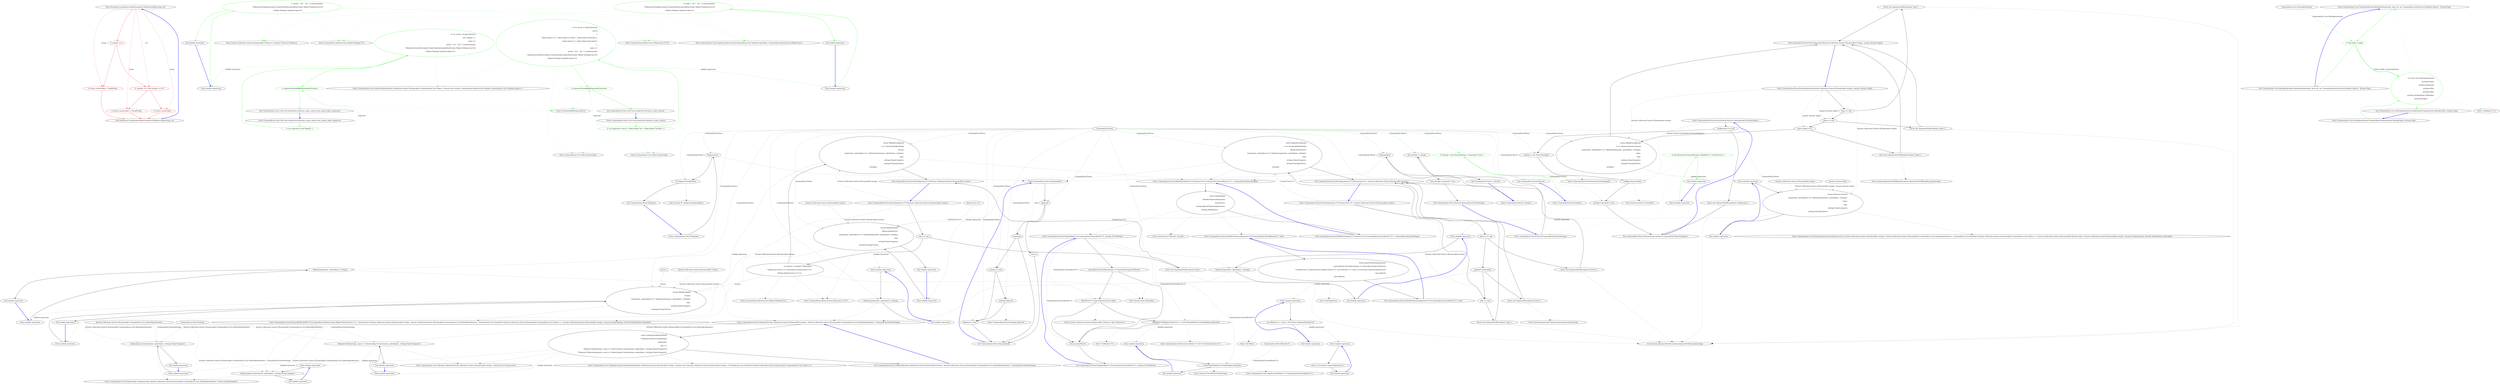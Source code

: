 digraph  {
n0 [cluster="Humanizer.Localisation.ArabicFormatter.GetResourceKey(string, int)", label="Entry Humanizer.Localisation.ArabicFormatter.GetResourceKey(string, int)", span="7-7"];
n1 [cluster="Humanizer.Localisation.ArabicFormatter.GetResourceKey(string, int)", color=red, community=0, label="0: number == 2", span="10-10"];
n2 [cluster="Humanizer.Localisation.ArabicFormatter.GetResourceKey(string, int)", color=red, community=0, label="0: return resourceKey + DualPostfix;", span="11-11"];
n3 [cluster="Humanizer.Localisation.ArabicFormatter.GetResourceKey(string, int)", color=red, community=0, label="0: number >= 3 && number <= 10", span="14-14"];
n4 [cluster="Humanizer.Localisation.ArabicFormatter.GetResourceKey(string, int)", color=red, community=0, label="0: return resourceKey + PluralPostfix;", span="15-15"];
n5 [cluster="Humanizer.Localisation.ArabicFormatter.GetResourceKey(string, int)", color=red, community=0, label="0: return resourceKey;", span="17-17"];
n6 [cluster="Humanizer.Localisation.ArabicFormatter.GetResourceKey(string, int)", label="Exit Humanizer.Localisation.ArabicFormatter.GetResourceKey(string, int)", span="7-7"];
m0_11 [cluster="CommandLine.Infrastructure.Maybe.Nothing<T>()", file="ScalarTests.cs", label="Entry CommandLine.Infrastructure.Maybe.Nothing<T>()", span="66-66"];
m0_10 [cluster="System.Collections.Generic.IEnumerable<TSource>.Contains<TSource>(TSource)", file="ScalarTests.cs", label="Entry System.Collections.Generic.IEnumerable<TSource>.Contains<TSource>(TSource)", span="0-0"];
m0_5 [cluster="CommandLine.Core.Scalar.Partition(System.Collections.Generic.IEnumerable<CommandLine.Core.Token>, System.Func<string, CommandLine.Infrastructure.Maybe<CommandLine.Core.TypeDescriptor>>)", file="ScalarTests.cs", label="Entry CommandLine.Core.Scalar.Partition(System.Collections.Generic.IEnumerable<CommandLine.Core.Token>, System.Func<string, CommandLine.Infrastructure.Maybe<CommandLine.Core.TypeDescriptor>>)", span="11-11"];
m0_13 [cluster="CommandLine.Infrastructure.Maybe.Just<T>(T)", file="ScalarTests.cs", label="Entry CommandLine.Infrastructure.Maybe.Just<T>(T)", span="71-71"];
m0_14 [cluster="CommandLine.Tests.Unit.Core.ScalarTests.Partition_scalar_values()", file="ScalarTests.cs", label="Entry CommandLine.Tests.Unit.Core.ScalarTests.Partition_scalar_values()", span="34-34"];
m0_15 [cluster="CommandLine.Tests.Unit.Core.ScalarTests.Partition_scalar_values()", color=green, community=0, file="ScalarTests.cs", label="0: var expected = new [] { Token.Name(''str''), Token.Value(''strvalue'') }", span="36-36"];
m0_16 [cluster="CommandLine.Tests.Unit.Core.ScalarTests.Partition_scalar_values()", color=green, community=0, file="ScalarTests.cs", label="0: var result = Scalar.Partition(\r\n                new []\r\n                    {\r\n                        Token.Name(''str''), Token.Value(''strvalue''), Token.Value(''freevalue''),\r\n                        Token.Name(''x''), Token.Value(''freevalue2'')\r\n                    },\r\n                name =>\r\n                    new[] { ''str'', ''int'' }.Contains(name)\r\n                        ? Maybe.Just(TypeDescriptor.Create(TypeDescriptorKind.Scalar, Maybe.Nothing<int>()))\r\n                        : Maybe.Nothing<TypeDescriptor>())", span="38-47"];
m0_17 [cluster="CommandLine.Tests.Unit.Core.ScalarTests.Partition_scalar_values()", color=green, community=0, file="ScalarTests.cs", label="0: expected.ShouldAllBeEquivalentTo(result)", span="49-49"];
m0_18 [cluster="CommandLine.Tests.Unit.Core.ScalarTests.Partition_scalar_values()", file="ScalarTests.cs", label="Exit CommandLine.Tests.Unit.Core.ScalarTests.Partition_scalar_values()", span="34-34"];
m0_0 [cluster="CommandLine.Tests.Unit.Core.ScalarTests.Partition_scalar_values_from_empty_token_sequence()", file="ScalarTests.cs", label="Entry CommandLine.Tests.Unit.Core.ScalarTests.Partition_scalar_values_from_empty_token_sequence()", span="19-19"];
m0_1 [cluster="CommandLine.Tests.Unit.Core.ScalarTests.Partition_scalar_values_from_empty_token_sequence()", color=green, community=0, file="ScalarTests.cs", label="0: var expected = new Token[] { }", span="21-21"];
m0_2 [cluster="CommandLine.Tests.Unit.Core.ScalarTests.Partition_scalar_values_from_empty_token_sequence()", color=green, community=0, file="ScalarTests.cs", label="0: var result = Scalar.Partition(\r\n                new Token[] { },\r\n                name =>\r\n                    new[] { ''str'', ''int'' }.Contains(name)\r\n                        ? Maybe.Just(TypeDescriptor.Create(TypeDescriptorKind.Scalar, Maybe.Nothing<int>()))\r\n                        : Maybe.Nothing<TypeDescriptor>())", span="23-28"];
m0_3 [cluster="CommandLine.Tests.Unit.Core.ScalarTests.Partition_scalar_values_from_empty_token_sequence()", color=green, community=0, file="ScalarTests.cs", label="0: expected.ShouldAllBeEquivalentTo(result)", span="30-30"];
m0_4 [cluster="CommandLine.Tests.Unit.Core.ScalarTests.Partition_scalar_values_from_empty_token_sequence()", file="ScalarTests.cs", label="Exit CommandLine.Tests.Unit.Core.ScalarTests.Partition_scalar_values_from_empty_token_sequence()", span="19-19"];
m0_6 [cluster="Unk.ShouldAllBeEquivalentTo", file="ScalarTests.cs", label="Entry Unk.ShouldAllBeEquivalentTo", span=""];
m0_21 [cluster="lambda expression", file="ScalarTests.cs", label="Entry lambda expression", span="44-47"];
m0_7 [cluster="lambda expression", file="ScalarTests.cs", label="Entry lambda expression", span="25-28"];
m0_8 [cluster="lambda expression", color=green, community=0, file="ScalarTests.cs", label="0: new[] { ''str'', ''int'' }.Contains(name)\r\n                        ? Maybe.Just(TypeDescriptor.Create(TypeDescriptorKind.Scalar, Maybe.Nothing<int>()))\r\n                        : Maybe.Nothing<TypeDescriptor>()", span="26-28"];
m0_9 [cluster="lambda expression", file="ScalarTests.cs", label="Exit lambda expression", span="25-28"];
m0_22 [cluster="lambda expression", color=green, community=0, file="ScalarTests.cs", label="0: new[] { ''str'', ''int'' }.Contains(name)\r\n                        ? Maybe.Just(TypeDescriptor.Create(TypeDescriptorKind.Scalar, Maybe.Nothing<int>()))\r\n                        : Maybe.Nothing<TypeDescriptor>()", span="45-47"];
m0_23 [cluster="lambda expression", file="ScalarTests.cs", label="Exit lambda expression", span="44-47"];
m0_12 [cluster="CommandLine.Core.TypeDescriptor.Create(CommandLine.Core.TypeDescriptorKind, CommandLine.Infrastructure.Maybe<int>)", file="ScalarTests.cs", label="Entry CommandLine.Core.TypeDescriptor.Create(CommandLine.Core.TypeDescriptorKind, CommandLine.Infrastructure.Maybe<int>)", span="36-36"];
m0_19 [cluster="CommandLine.Core.Token.Name(string)", file="ScalarTests.cs", label="Entry CommandLine.Core.Token.Name(string)", span="19-19"];
m0_20 [cluster="CommandLine.Core.Token.Value(string)", file="ScalarTests.cs", label="Entry CommandLine.Core.Token.Value(string)", span="26-26"];
m1_8 [cluster="CommandLine.Parser.Parser(System.Action<CommandLine.ParserSettings>)", file="Sequence.cs", label="Entry CommandLine.Parser.Parser(System.Action<CommandLine.ParserSettings>)", span="36-36"];
m1_11 [cluster="CommandLine.Parser.Parser(System.Action<CommandLine.ParserSettings>)", file="Sequence.cs", label="settings = new ParserSettings()", span="40-40"];
m1_12 [cluster="CommandLine.Parser.Parser(System.Action<CommandLine.ParserSettings>)", file="Sequence.cs", label="configuration(settings)", span="41-41"];
m1_13 [cluster="CommandLine.Parser.Parser(System.Action<CommandLine.ParserSettings>)", file="Sequence.cs", label="settings.Consumed = true", span="42-42"];
m1_9 [cluster="CommandLine.Parser.Parser(System.Action<CommandLine.ParserSettings>)", file="Sequence.cs", label="configuration == null", span="38-38"];
m1_10 [cluster="CommandLine.Parser.Parser(System.Action<CommandLine.ParserSettings>)", file="Sequence.cs", label="throw new ArgumentNullException(''configuration'');", span="38-38"];
m1_14 [cluster="CommandLine.Parser.Parser(System.Action<CommandLine.ParserSettings>)", file="Sequence.cs", label="Exit CommandLine.Parser.Parser(System.Action<CommandLine.ParserSettings>)", span="36-36"];
m1_20 [cluster="CommandLine.Parser.~Parser()", file="Sequence.cs", label="Entry CommandLine.Parser.~Parser()", span="54-54"];
m1_21 [cluster="CommandLine.Parser.~Parser()", file="Sequence.cs", label="Dispose(false)", span="56-56"];
m1_22 [cluster="CommandLine.Parser.~Parser()", file="Sequence.cs", label="Exit CommandLine.Parser.~Parser()", span="54-54"];
m1_58 [cluster="CommandLine.Parser.ParseArguments(System.Collections.Generic.IEnumerable<string>, params System.Type[])", file="Sequence.cs", label="Entry CommandLine.Parser.ParseArguments(System.Collections.Generic.IEnumerable<string>, params System.Type[])", span="141-141"];
m1_65 [cluster="CommandLine.Parser.ParseArguments(System.Collections.Generic.IEnumerable<string>, params System.Type[])", file="Sequence.cs", label="return MakeParserResult(\r\n                () => InstanceChooser.Choose(\r\n                    (arguments, optionSpecs) => Tokenize(arguments, optionSpecs, settings),\r\n                    types,\r\n                    args,\r\n                    settings.NameComparer,\r\n                    settings.ParsingCulture),\r\n                settings);", span="147-154"];
m1_63 [cluster="CommandLine.Parser.ParseArguments(System.Collections.Generic.IEnumerable<string>, params System.Type[])", file="Sequence.cs", label="types.Length == 0", span="145-145"];
m1_59 [cluster="CommandLine.Parser.ParseArguments(System.Collections.Generic.IEnumerable<string>, params System.Type[])", file="Sequence.cs", label="args == null", span="143-143"];
m1_61 [cluster="CommandLine.Parser.ParseArguments(System.Collections.Generic.IEnumerable<string>, params System.Type[])", file="Sequence.cs", label="types == null", span="144-144"];
m1_64 [cluster="CommandLine.Parser.ParseArguments(System.Collections.Generic.IEnumerable<string>, params System.Type[])", file="Sequence.cs", label="throw new ArgumentOutOfRangeException(''types'');", span="145-145"];
m1_60 [cluster="CommandLine.Parser.ParseArguments(System.Collections.Generic.IEnumerable<string>, params System.Type[])", file="Sequence.cs", label="throw new ArgumentNullException(''args'');", span="143-143"];
m1_62 [cluster="CommandLine.Parser.ParseArguments(System.Collections.Generic.IEnumerable<string>, params System.Type[])", file="Sequence.cs", label="throw new ArgumentNullException(''types'');", span="144-144"];
m1_66 [cluster="CommandLine.Parser.ParseArguments(System.Collections.Generic.IEnumerable<string>, params System.Type[])", file="Sequence.cs", label="Exit CommandLine.Parser.ParseArguments(System.Collections.Generic.IEnumerable<string>, params System.Type[])", span="141-141"];
m1_16 [cluster="System.Action<T>.Invoke(T)", file="Sequence.cs", label="Entry System.Action<T>.Invoke(T)", span="0-0"];
m1_3 [cluster="CommandLine.Parser.Parser(CommandLine.ParserSettings)", file="Sequence.cs", label="Entry CommandLine.Parser.Parser(CommandLine.ParserSettings)", span="45-45"];
m1_17 [cluster="CommandLine.Parser.Parser(CommandLine.ParserSettings)", file="Sequence.cs", label="this.settings = settings", span="47-47"];
m1_18 [cluster="CommandLine.Parser.Parser(CommandLine.ParserSettings)", file="Sequence.cs", label="this.settings.Consumed = true", span="48-48"];
m1_19 [cluster="CommandLine.Parser.Parser(CommandLine.ParserSettings)", file="Sequence.cs", label="Exit CommandLine.Parser.Parser(CommandLine.ParserSettings)", span="45-45"];
m1_67 [cluster="System.ArgumentOutOfRangeException.ArgumentOutOfRangeException(string)", file="Sequence.cs", label="Entry System.ArgumentOutOfRangeException.ArgumentOutOfRangeException(string)", span="0-0"];
m1_42 [cluster="CommandLine.Parser.ParseArguments<T>(System.Func<T>, System.Collections.Generic.IEnumerable<string>)", file="Sequence.cs", label="Entry CommandLine.Parser.ParseArguments<T>(System.Func<T>, System.Collections.Generic.IEnumerable<string>)", span="112-112"];
m1_49 [cluster="CommandLine.Parser.ParseArguments<T>(System.Func<T>, System.Collections.Generic.IEnumerable<string>)", file="Sequence.cs", label="return MakeParserResult(\r\n                () => InstanceBuilder.Build(\r\n                    Maybe.Just(factory),\r\n                    (arguments, optionSpecs) => Tokenize(arguments, optionSpecs, settings),\r\n                    args,\r\n                    settings.NameComparer,\r\n                    settings.ParsingCulture),\r\n                settings);", span="119-126"];
m1_47 [cluster="CommandLine.Parser.ParseArguments<T>(System.Func<T>, System.Collections.Generic.IEnumerable<string>)", file="Sequence.cs", label="args == null", span="117-117"];
m1_43 [cluster="CommandLine.Parser.ParseArguments<T>(System.Func<T>, System.Collections.Generic.IEnumerable<string>)", file="Sequence.cs", label="factory == null", span="115-115"];
m1_45 [cluster="CommandLine.Parser.ParseArguments<T>(System.Func<T>, System.Collections.Generic.IEnumerable<string>)", file="Sequence.cs", label="!typeof(T).IsMutable()", span="116-116"];
m1_48 [cluster="CommandLine.Parser.ParseArguments<T>(System.Func<T>, System.Collections.Generic.IEnumerable<string>)", file="Sequence.cs", label="throw new ArgumentNullException(''args'');", span="117-117"];
m1_44 [cluster="CommandLine.Parser.ParseArguments<T>(System.Func<T>, System.Collections.Generic.IEnumerable<string>)", file="Sequence.cs", label="throw new ArgumentNullException(''factory'');", span="115-115"];
m1_46 [cluster="CommandLine.Parser.ParseArguments<T>(System.Func<T>, System.Collections.Generic.IEnumerable<string>)", file="Sequence.cs", label="throw new ArgumentException(''factory'');", span="116-116"];
m1_50 [cluster="CommandLine.Parser.ParseArguments<T>(System.Func<T>, System.Collections.Generic.IEnumerable<string>)", file="Sequence.cs", label="Exit CommandLine.Parser.ParseArguments<T>(System.Func<T>, System.Collections.Generic.IEnumerable<string>)", span="112-112"];
m1_51 [cluster="System.ArgumentException.ArgumentException(string)", file="Sequence.cs", label="Entry System.ArgumentException.ArgumentException(string)", span="0-0"];
m1_105 [cluster="Unk.Where", file="Sequence.cs", label="Entry Unk.Where", span=""];
m1_4 [cluster="CommandLine.ParserSettings.ParserSettings()", file="Sequence.cs", label="Entry CommandLine.ParserSettings.ParserSettings()", span="25-25"];
m1_71 [cluster="CommandLine.Core.InstanceChooser.Choose(System.Func<System.Collections.Generic.IEnumerable<string>, System.Collections.Generic.IEnumerable<CommandLine.Core.OptionSpecification>, CommandLine.Core.StatePair<System.Collections.Generic.IEnumerable<CommandLine.Core.Token>>>, System.Collections.Generic.IEnumerable<System.Type>, System.Collections.Generic.IEnumerable<string>, System.StringComparer, System.Globalization.CultureInfo)", file="Sequence.cs", label="Entry CommandLine.Core.InstanceChooser.Choose(System.Func<System.Collections.Generic.IEnumerable<string>, System.Collections.Generic.IEnumerable<CommandLine.Core.OptionSpecification>, CommandLine.Core.StatePair<System.Collections.Generic.IEnumerable<CommandLine.Core.Token>>>, System.Collections.Generic.IEnumerable<System.Type>, System.Collections.Generic.IEnumerable<string>, System.StringComparer, System.Globalization.CultureInfo)", span="26-26"];
m1_90 [cluster="CommandLine.Core.NameLookup.Contains(string, System.Collections.Generic.IEnumerable<CommandLine.Core.OptionSpecification>, System.StringComparer)", file="Sequence.cs", label="Entry CommandLine.Core.NameLookup.Contains(string, System.Collections.Generic.IEnumerable<CommandLine.Core.OptionSpecification>, System.StringComparer)", span="11-11"];
m1_5 [cluster="CommandLine.Parser.Parser()", file="Sequence.cs", label="Entry CommandLine.Parser.Parser()", span="25-25"];
m1_6 [cluster="CommandLine.Parser.Parser()", color=green, community=0, file="Sequence.cs", label="0: settings = new ParserSettings { Consumed = true }", span="27-27"];
m1_7 [cluster="CommandLine.Parser.Parser()", file="Sequence.cs", label="Exit CommandLine.Parser.Parser()", span="25-25"];
m1_96 [cluster="System.Func<TResult>.Invoke()", file="Sequence.cs", label="Entry System.Func<TResult>.Invoke()", span="0-0"];
m1_98 [cluster="CommandLine.Parser.DisplayHelp<T>(CommandLine.ParserResult<T>, System.IO.TextWriter)", file="Sequence.cs", label="Entry CommandLine.Parser.DisplayHelp<T>(CommandLine.ParserResult<T>, System.IO.TextWriter)", span="198-198"];
m1_109 [cluster="CommandLine.Parser.DisplayHelp<T>(CommandLine.ParserResult<T>, System.IO.TextWriter)", file="Sequence.cs", label="parserResult.ParserResultType == ParserResultType.NotParsed", span="200-200"];
m1_110 [cluster="CommandLine.Parser.DisplayHelp<T>(CommandLine.ParserResult<T>, System.IO.TextWriter)", file="Sequence.cs", label="((NotParsed<T>)parserResult).Errors.Any()", span="202-202"];
m1_111 [cluster="CommandLine.Parser.DisplayHelp<T>(CommandLine.ParserResult<T>, System.IO.TextWriter)", file="Sequence.cs", label="helpWriter.ToMaybe().Do(writer => writer.Write(HelpText.AutoBuild(parserResult)))", span="204-204"];
m1_112 [cluster="CommandLine.Parser.DisplayHelp<T>(CommandLine.ParserResult<T>, System.IO.TextWriter)", file="Sequence.cs", label="return parserResult;", span="208-208"];
m1_113 [cluster="CommandLine.Parser.DisplayHelp<T>(CommandLine.ParserResult<T>, System.IO.TextWriter)", file="Sequence.cs", label="Exit CommandLine.Parser.DisplayHelp<T>(CommandLine.ParserResult<T>, System.IO.TextWriter)", span="198-198"];
m1_114 [cluster="System.Collections.Generic.IEnumerable<TSource>.Any<TSource>()", file="Sequence.cs", label="Entry System.Collections.Generic.IEnumerable<TSource>.Any<TSource>()", span="0-0"];
m1_106 [cluster="lambda expression", file="Sequence.cs", label="Entry lambda expression", span="193-193"];
m1_1 [cluster="lambda expression", color=green, community=0, file="Sequence.cs", label="0: new Parser(new ParserSettings{ HelpWriter = Console.Error })", span="20-20"];
m1_0 [cluster="lambda expression", file="Sequence.cs", label="Entry lambda expression", span="20-20"];
m1_2 [cluster="lambda expression", file="Sequence.cs", label="Exit lambda expression", span="20-20"];
m1_35 [cluster="lambda expression", file="Sequence.cs", label="InstanceBuilder.Build(\r\n                    factory,\r\n                    (arguments, optionSpecs) => Tokenize(arguments, optionSpecs, settings),\r\n                    args,\r\n                    settings.NameComparer,\r\n                    settings.ParsingCulture)", span="93-98"];
m1_39 [cluster="lambda expression", file="Sequence.cs", label="Tokenize(arguments, optionSpecs, settings)", span="95-95"];
m1_53 [cluster="lambda expression", file="Sequence.cs", label="InstanceBuilder.Build(\r\n                    Maybe.Just(factory),\r\n                    (arguments, optionSpecs) => Tokenize(arguments, optionSpecs, settings),\r\n                    args,\r\n                    settings.NameComparer,\r\n                    settings.ParsingCulture)", span="120-125"];
m1_56 [cluster="lambda expression", file="Sequence.cs", label="Tokenize(arguments, optionSpecs, settings)", span="122-122"];
m1_69 [cluster="lambda expression", file="Sequence.cs", label="InstanceChooser.Choose(\r\n                    (arguments, optionSpecs) => Tokenize(arguments, optionSpecs, settings),\r\n                    types,\r\n                    args,\r\n                    settings.NameComparer,\r\n                    settings.ParsingCulture)", span="148-153"];
m1_73 [cluster="lambda expression", file="Sequence.cs", label="Tokenize(arguments, optionSpecs, settings)", span="149-149"];
m1_34 [cluster="lambda expression", file="Sequence.cs", label="Entry lambda expression", span="93-98"];
m1_36 [cluster="lambda expression", file="Sequence.cs", label="Exit lambda expression", span="93-98"];
m1_38 [cluster="lambda expression", file="Sequence.cs", label="Entry lambda expression", span="95-95"];
m1_40 [cluster="lambda expression", file="Sequence.cs", label="Exit lambda expression", span="95-95"];
m1_52 [cluster="lambda expression", file="Sequence.cs", label="Entry lambda expression", span="120-125"];
m1_54 [cluster="lambda expression", file="Sequence.cs", label="Exit lambda expression", span="120-125"];
m1_55 [cluster="lambda expression", file="Sequence.cs", label="Entry lambda expression", span="122-122"];
m1_57 [cluster="lambda expression", file="Sequence.cs", label="Exit lambda expression", span="122-122"];
m1_68 [cluster="lambda expression", file="Sequence.cs", label="Entry lambda expression", span="148-153"];
m1_70 [cluster="lambda expression", file="Sequence.cs", label="Exit lambda expression", span="148-153"];
m1_72 [cluster="lambda expression", file="Sequence.cs", label="Entry lambda expression", span="149-149"];
m1_74 [cluster="lambda expression", file="Sequence.cs", label="Exit lambda expression", span="149-149"];
m1_85 [cluster="lambda expression", file="Sequence.cs", label="Tokenizer.Tokenize(args, name => NameLookup.Contains(name, optionSpecs, settings.NameComparer))", span="176-176"];
m1_88 [cluster="lambda expression", file="Sequence.cs", label="NameLookup.Contains(name, optionSpecs, settings.NameComparer)", span="176-176"];
m1_92 [cluster="lambda expression", file="Sequence.cs", label="NameLookup.Contains(name, optionSpecs, settings.NameComparer)", span="177-177"];
m1_84 [cluster="lambda expression", file="Sequence.cs", label="Entry lambda expression", span="175-176"];
m1_91 [cluster="lambda expression", file="Sequence.cs", label="Entry lambda expression", span="177-177"];
m1_86 [cluster="lambda expression", file="Sequence.cs", label="Exit lambda expression", span="175-176"];
m1_87 [cluster="lambda expression", file="Sequence.cs", label="Entry lambda expression", span="176-176"];
m1_89 [cluster="lambda expression", file="Sequence.cs", label="Exit lambda expression", span="176-176"];
m1_93 [cluster="lambda expression", file="Sequence.cs", label="Exit lambda expression", span="177-177"];
m1_118 [cluster="lambda expression", file="Sequence.cs", label="writer.Write(HelpText.AutoBuild(parserResult))", span="204-204"];
m1_102 [cluster="lambda expression", file="Sequence.cs", label="Entry lambda expression", span="193-193"];
m1_117 [cluster="lambda expression", file="Sequence.cs", label="Entry lambda expression", span="204-204"];
m1_119 [cluster="lambda expression", file="Sequence.cs", label="Exit lambda expression", span="204-204"];
m1_104 [cluster="lambda expression", file="Sequence.cs", label="Exit lambda expression", span="193-193"];
m1_103 [cluster="lambda expression", file="Sequence.cs", label="errs.Where(e => e.Tag != ErrorType.UnknownOptionError)", span="193-193"];
m1_107 [cluster="lambda expression", file="Sequence.cs", label="e.Tag != ErrorType.UnknownOptionError", span="193-193"];
m1_108 [cluster="lambda expression", file="Sequence.cs", label="Exit lambda expression", span="193-193"];
m1_115 [cluster="T.ToMaybe<T>()", file="Sequence.cs", label="Entry T.ToMaybe<T>()", span="79-79"];
m1_97 [cluster="CommandLine.Parser.HandleUnknownArguments<T>(CommandLine.ParserResult<T>, bool)", file="Sequence.cs", label="Entry CommandLine.Parser.HandleUnknownArguments<T>(CommandLine.ParserResult<T>, bool)", span="189-189"];
m1_99 [cluster="CommandLine.Parser.HandleUnknownArguments<T>(CommandLine.ParserResult<T>, bool)", file="Sequence.cs", label="return ignoreUnknownArguments\r\n                       ? parserResult.ParserResultType == ParserResultType.NotParsed\r\n                            ? ((NotParsed<T>)parserResult).MapErrors(errs => errs.Where(e => e.Tag != ErrorType.UnknownOptionError))\r\n                            : parserResult\r\n                       : parserResult;", span="191-195"];
m1_100 [cluster="CommandLine.Parser.HandleUnknownArguments<T>(CommandLine.ParserResult<T>, bool)", file="Sequence.cs", label="Exit CommandLine.Parser.HandleUnknownArguments<T>(CommandLine.ParserResult<T>, bool)", span="189-189"];
m1_101 [cluster="Unk.MapErrors", file="Sequence.cs", label="Entry Unk.MapErrors", span=""];
m1_31 [cluster="CommandLine.Infrastructure.Maybe.Just<T>(T)", file="Sequence.cs", label="Entry CommandLine.Infrastructure.Maybe.Just<T>(T)", span="68-68"];
m1_120 [cluster="CommandLine.Text.HelpText.AutoBuild<T>(CommandLine.ParserResult<T>)", file="Sequence.cs", label="Entry CommandLine.Text.HelpText.AutoBuild<T>(CommandLine.ParserResult<T>)", span="276-276"];
m1_116 [cluster="CommandLine.Infrastructure.Maybe<T>.Do<T>(System.Action<T>)", file="Sequence.cs", label="Entry CommandLine.Infrastructure.Maybe<T>.Do<T>(System.Action<T>)", span="108-108"];
m1_83 [cluster="CommandLine.Core.Tokenizer.Tokenize(System.Collections.Generic.IEnumerable<string>, System.Func<string, bool>)", file="Sequence.cs", label="Entry CommandLine.Core.Tokenizer.Tokenize(System.Collections.Generic.IEnumerable<string>, System.Func<string, bool>)", span="11-11"];
m1_82 [cluster="CommandLine.Core.Tokenizer.PreprocessDashDash(System.Collections.Generic.IEnumerable<string>, System.Func<System.Collections.Generic.IEnumerable<string>, CommandLine.Core.StatePair<System.Collections.Generic.IEnumerable<CommandLine.Core.Token>>>)", file="Sequence.cs", label="Entry CommandLine.Core.Tokenizer.PreprocessDashDash(System.Collections.Generic.IEnumerable<string>, System.Func<System.Collections.Generic.IEnumerable<string>, CommandLine.Core.StatePair<System.Collections.Generic.IEnumerable<CommandLine.Core.Token>>>)", span="31-31"];
m1_79 [cluster="System.GC.SuppressFinalize(object)", file="Sequence.cs", label="Entry System.GC.SuppressFinalize(object)", span="0-0"];
m1_129 [cluster="CommandLine.ParserSettings.Dispose()", file="Sequence.cs", label="Entry CommandLine.ParserSettings.Dispose()", span="119-119"];
m1_30 [cluster="System.Type.IsMutable()", file="Sequence.cs", label="Entry System.Type.IsMutable()", span="115-115"];
m1_33 [cluster="CommandLine.Parser.MakeParserResult<T>(System.Func<CommandLine.ParserResult<T>>, CommandLine.ParserSettings)", file="Sequence.cs", label="Entry CommandLine.Parser.MakeParserResult<T>(System.Func<CommandLine.ParserResult<T>>, CommandLine.ParserSettings)", span="180-180"];
m1_94 [cluster="CommandLine.Parser.MakeParserResult<T>(System.Func<CommandLine.ParserResult<T>>, CommandLine.ParserSettings)", file="Sequence.cs", label="return DisplayHelp(\r\n                HandleUnknownArguments(\r\n                    parseFunc(),\r\n                    settings.IgnoreUnknownArguments),\r\n                settings.HelpWriter);", span="182-186"];
m1_95 [cluster="CommandLine.Parser.MakeParserResult<T>(System.Func<CommandLine.ParserResult<T>>, CommandLine.ParserSettings)", file="Sequence.cs", label="Exit CommandLine.Parser.MakeParserResult<T>(System.Func<CommandLine.ParserResult<T>>, CommandLine.ParserSettings)", span="180-180"];
m1_75 [cluster="CommandLine.Parser.Dispose()", file="Sequence.cs", label="Entry CommandLine.Parser.Dispose()", span="160-160"];
m1_76 [cluster="CommandLine.Parser.Dispose()", file="Sequence.cs", label="Dispose(true)", span="162-162"];
m1_77 [cluster="CommandLine.Parser.Dispose()", file="Sequence.cs", label="GC.SuppressFinalize(this)", span="164-164"];
m1_78 [cluster="CommandLine.Parser.Dispose()", file="Sequence.cs", label="Exit CommandLine.Parser.Dispose()", span="160-160"];
m1_32 [cluster="CommandLine.Infrastructure.Maybe.Nothing<T>()", file="Sequence.cs", label="Entry CommandLine.Infrastructure.Maybe.Nothing<T>()", span="63-63"];
m1_24 [cluster="CommandLine.Parser.ParseArguments<T>(System.Collections.Generic.IEnumerable<string>)", file="Sequence.cs", label="Entry CommandLine.Parser.ParseArguments<T>(System.Collections.Generic.IEnumerable<string>)", span="84-84"];
m1_28 [cluster="CommandLine.Parser.ParseArguments<T>(System.Collections.Generic.IEnumerable<string>)", file="Sequence.cs", label="return MakeParserResult(\r\n                () => InstanceBuilder.Build(\r\n                    factory,\r\n                    (arguments, optionSpecs) => Tokenize(arguments, optionSpecs, settings),\r\n                    args,\r\n                    settings.NameComparer,\r\n                    settings.ParsingCulture),\r\n                settings);", span="92-99"];
m1_27 [cluster="CommandLine.Parser.ParseArguments<T>(System.Collections.Generic.IEnumerable<string>)", file="Sequence.cs", label="var factory = typeof(T).IsMutable()\r\n                ? Maybe.Just<Func<T>>(Activator.CreateInstance<T>)\r\n                : Maybe.Nothing<Func<T>>()", span="88-90"];
m1_25 [cluster="CommandLine.Parser.ParseArguments<T>(System.Collections.Generic.IEnumerable<string>)", file="Sequence.cs", label="args == null", span="86-86"];
m1_26 [cluster="CommandLine.Parser.ParseArguments<T>(System.Collections.Generic.IEnumerable<string>)", file="Sequence.cs", label="throw new ArgumentNullException(''args'');", span="86-86"];
m1_29 [cluster="CommandLine.Parser.ParseArguments<T>(System.Collections.Generic.IEnumerable<string>)", file="Sequence.cs", label="Exit CommandLine.Parser.ParseArguments<T>(System.Collections.Generic.IEnumerable<string>)", span="84-84"];
m1_41 [cluster="CommandLine.Parser.Tokenize(System.Collections.Generic.IEnumerable<string>, System.Collections.Generic.IEnumerable<CommandLine.Core.OptionSpecification>, CommandLine.ParserSettings)", file="Sequence.cs", label="Entry CommandLine.Parser.Tokenize(System.Collections.Generic.IEnumerable<string>, System.Collections.Generic.IEnumerable<CommandLine.Core.OptionSpecification>, CommandLine.ParserSettings)", span="167-167"];
m1_80 [cluster="CommandLine.Parser.Tokenize(System.Collections.Generic.IEnumerable<string>, System.Collections.Generic.IEnumerable<CommandLine.Core.OptionSpecification>, CommandLine.ParserSettings)", file="Sequence.cs", label="return settings.EnableDashDash\r\n                ? Tokenizer.PreprocessDashDash(\r\n                        arguments,\r\n                        args =>\r\n                            Tokenizer.Tokenize(args, name => NameLookup.Contains(name, optionSpecs, settings.NameComparer)))\r\n                : Tokenizer.Tokenize(arguments, name => NameLookup.Contains(name, optionSpecs, settings.NameComparer));", span="172-177"];
m1_81 [cluster="CommandLine.Parser.Tokenize(System.Collections.Generic.IEnumerable<string>, System.Collections.Generic.IEnumerable<CommandLine.Core.OptionSpecification>, CommandLine.ParserSettings)", file="Sequence.cs", label="Exit CommandLine.Parser.Tokenize(System.Collections.Generic.IEnumerable<string>, System.Collections.Generic.IEnumerable<CommandLine.Core.OptionSpecification>, CommandLine.ParserSettings)", span="167-167"];
m1_37 [cluster="CommandLine.Core.InstanceBuilder.Build<T>(CommandLine.Infrastructure.Maybe<System.Func<T>>, System.Func<System.Collections.Generic.IEnumerable<string>, System.Collections.Generic.IEnumerable<CommandLine.Core.OptionSpecification>, CommandLine.Core.StatePair<System.Collections.Generic.IEnumerable<CommandLine.Core.Token>>>, System.Collections.Generic.IEnumerable<string>, System.StringComparer, System.Globalization.CultureInfo)", file="Sequence.cs", label="Entry CommandLine.Core.InstanceBuilder.Build<T>(CommandLine.Infrastructure.Maybe<System.Func<T>>, System.Func<System.Collections.Generic.IEnumerable<string>, System.Collections.Generic.IEnumerable<CommandLine.Core.OptionSpecification>, CommandLine.Core.StatePair<System.Collections.Generic.IEnumerable<CommandLine.Core.Token>>>, System.Collections.Generic.IEnumerable<string>, System.StringComparer, System.Globalization.CultureInfo)", span="34-34"];
m1_23 [cluster="CommandLine.Parser.Dispose(bool)", file="Sequence.cs", label="Entry CommandLine.Parser.Dispose(bool)", span="211-211"];
m1_122 [cluster="CommandLine.Parser.Dispose(bool)", file="Sequence.cs", label=disposed, span="213-213"];
m1_125 [cluster="CommandLine.Parser.Dispose(bool)", file="Sequence.cs", label="settings != null", span="220-220"];
m1_126 [cluster="CommandLine.Parser.Dispose(bool)", file="Sequence.cs", label="settings.Dispose()", span="222-222"];
m1_127 [cluster="CommandLine.Parser.Dispose(bool)", file="Sequence.cs", label="disposed = true", span="225-225"];
m1_123 [cluster="CommandLine.Parser.Dispose(bool)", file="Sequence.cs", label="return;", span="215-215"];
m1_124 [cluster="CommandLine.Parser.Dispose(bool)", file="Sequence.cs", label=disposing, span="218-218"];
m1_128 [cluster="CommandLine.Parser.Dispose(bool)", file="Sequence.cs", label="Exit CommandLine.Parser.Dispose(bool)", span="211-211"];
m1_15 [cluster="System.ArgumentNullException.ArgumentNullException(string)", file="Sequence.cs", label="Entry System.ArgumentNullException.ArgumentNullException(string)", span="0-0"];
m1_121 [cluster="System.IO.TextWriter.Write(string)", file="Sequence.cs", label="Entry System.IO.TextWriter.Write(string)", span="0-0"];
m1_130 [file="Sequence.cs", label="CommandLine.Parser", span=""];
m1_131 [file="Sequence.cs", label="System.Collections.Generic.IEnumerable<string>", span=""];
m1_132 [file="Sequence.cs", label=factory, span=""];
m1_133 [file="Sequence.cs", label="System.Func<T>", span=""];
m1_134 [file="Sequence.cs", label="System.Collections.Generic.IEnumerable<string>", span=""];
m1_135 [file="Sequence.cs", label="System.Collections.Generic.IEnumerable<string>", span=""];
m1_136 [file="Sequence.cs", label="params System.Type[]", span=""];
m1_137 [file="Sequence.cs", label="System.Collections.Generic.IEnumerable<CommandLine.Core.OptionSpecification>", span=""];
m1_138 [file="Sequence.cs", label="CommandLine.ParserSettings", span=""];
m1_139 [file="Sequence.cs", label="CommandLine.ParserResult<T>", span=""];
m2_0 [cluster="CommandLine.Core.ValueSpecification.ValueSpecification(int, bool, int, int, CommandLine.Infrastructure.Maybe<object>, System.Type)", file="SequenceTests.cs", label="Entry CommandLine.Core.ValueSpecification.ValueSpecification(int, bool, int, int, CommandLine.Infrastructure.Maybe<object>, System.Type)", span="10-10"];
m2_1 [cluster="CommandLine.Core.ValueSpecification.ValueSpecification(int, bool, int, int, CommandLine.Infrastructure.Maybe<object>, System.Type)", color=green, community=0, file="SequenceTests.cs", label="0: this.index = index", span="13-13"];
m2_2 [cluster="CommandLine.Core.ValueSpecification.ValueSpecification(int, bool, int, int, CommandLine.Infrastructure.Maybe<object>, System.Type)", file="SequenceTests.cs", label="Exit CommandLine.Core.ValueSpecification.ValueSpecification(int, bool, int, int, CommandLine.Infrastructure.Maybe<object>, System.Type)", span="10-10"];
m2_3 [cluster="CommandLine.Core.ValueSpecification.FromAttribute(CommandLine.ValueAttribute, System.Type)", file="SequenceTests.cs", label="Entry CommandLine.Core.ValueSpecification.FromAttribute(CommandLine.ValueAttribute, System.Type)", span="16-16"];
m2_4 [cluster="CommandLine.Core.ValueSpecification.FromAttribute(CommandLine.ValueAttribute, System.Type)", color=green, community=0, file="SequenceTests.cs", label="0: return new ValueSpecification(\r\n                attribute.Index,\r\n                attribute.Required,\r\n                attribute.Min,\r\n                attribute.Max,\r\n                attribute.DefaultValue.ToMaybe(),\r\n                conversionType);", span="18-24"];
m2_5 [cluster="CommandLine.Core.ValueSpecification.FromAttribute(CommandLine.ValueAttribute, System.Type)", file="SequenceTests.cs", label="Exit CommandLine.Core.ValueSpecification.FromAttribute(CommandLine.ValueAttribute, System.Type)", span="16-16"];
m2_6 [cluster="T.ToMaybe<T>()", file="SequenceTests.cs", label="Entry T.ToMaybe<T>()", span="79-79"];
m2_7 [file="SequenceTests.cs", label="CommandLine.Core.ValueSpecification", span=""];
n0 -> n1  [color=red, key=0, style=solid];
n0 -> n2  [color=red, key=1, label=string, style=dashed];
n0 -> n3  [color=red, key=1, label=int, style=dashed];
n0 -> n4  [color=red, key=1, label=string, style=dashed];
n0 -> n5  [color=red, key=1, label=string, style=dashed];
n1 -> n2  [color=red, key=0, style=solid];
n1 -> n3  [color=red, key=0, style=solid];
n2 -> n6  [color=red, key=0, style=solid];
n3 -> n4  [color=red, key=0, style=solid];
n3 -> n5  [color=red, key=0, style=solid];
n4 -> n6  [color=red, key=0, style=solid];
n5 -> n6  [color=red, key=0, style=solid];
n6 -> n0  [color=blue, key=0, style=bold];
m0_14 -> m0_15  [color=green, key=0, style=solid];
m0_15 -> m0_16  [color=green, key=0, style=solid];
m0_15 -> m0_19  [color=green, key=2, style=dotted];
m0_15 -> m0_20  [color=green, key=2, style=dotted];
m0_15 -> m0_17  [color=green, key=1, label=expected, style=dashed];
m0_16 -> m0_17  [color=green, key=0, style=solid];
m0_16 -> m0_19  [color=green, key=2, style=dotted];
m0_16 -> m0_20  [color=green, key=2, style=dotted];
m0_16 -> m0_5  [color=green, key=2, style=dotted];
m0_16 -> m0_21  [color=green, key=1, label="lambda expression", style=dashed];
m0_17 -> m0_18  [color=green, key=0, style=solid];
m0_17 -> m0_6  [color=green, key=2, style=dotted];
m0_18 -> m0_14  [color=blue, key=0, style=bold];
m0_0 -> m0_1  [color=green, key=0, style=solid];
m0_1 -> m0_2  [color=green, key=0, style=solid];
m0_1 -> m0_3  [color=green, key=1, label=expected, style=dashed];
m0_2 -> m0_3  [color=green, key=0, style=solid];
m0_2 -> m0_5  [color=green, key=2, style=dotted];
m0_2 -> m0_7  [color=green, key=1, label="lambda expression", style=dashed];
m0_3 -> m0_4  [color=green, key=0, style=solid];
m0_3 -> m0_6  [color=green, key=2, style=dotted];
m0_4 -> m0_0  [color=blue, key=0, style=bold];
m0_21 -> m0_22  [color=green, key=0, style=solid];
m0_7 -> m0_8  [color=green, key=0, style=solid];
m0_8 -> m0_9  [color=green, key=0, style=solid];
m0_8 -> m0_10  [color=green, key=2, style=dotted];
m0_8 -> m0_11  [color=green, key=2, style=dotted];
m0_8 -> m0_12  [color=green, key=2, style=dotted];
m0_8 -> m0_13  [color=green, key=2, style=dotted];
m0_9 -> m0_7  [color=blue, key=0, style=bold];
m0_22 -> m0_23  [color=green, key=0, style=solid];
m0_22 -> m0_10  [color=green, key=2, style=dotted];
m0_22 -> m0_11  [color=green, key=2, style=dotted];
m0_22 -> m0_12  [color=green, key=2, style=dotted];
m0_22 -> m0_13  [color=green, key=2, style=dotted];
m0_23 -> m0_21  [color=blue, key=0, style=bold];
m1_8 -> m1_12  [color=darkseagreen4, key=1, label="System.Action<CommandLine.ParserSettings>", style=dashed];
m1_8 -> m1_9  [key=0, style=solid];
m1_11 -> m1_4  [key=2, style=dotted];
m1_11 -> m1_12  [key=0, style=solid];
m1_12 -> m1_13  [key=0, style=solid];
m1_12 -> m1_16  [key=2, style=dotted];
m1_13 -> m1_14  [key=0, style=solid];
m1_9 -> m1_11  [key=0, style=solid];
m1_9 -> m1_10  [key=0, style=solid];
m1_10 -> m1_14  [key=0, style=solid];
m1_10 -> m1_15  [key=2, style=dotted];
m1_14 -> m1_8  [color=blue, key=0, style=bold];
m1_20 -> m1_21  [key=0, style=solid];
m1_21 -> m1_22  [key=0, style=solid];
m1_21 -> m1_23  [key=2, style=dotted];
m1_22 -> m1_20  [color=blue, key=0, style=bold];
m1_58 -> m1_65  [color=darkseagreen4, key=1, label="System.Collections.Generic.IEnumerable<string>", style=dashed];
m1_58 -> m1_69  [color=darkseagreen4, key=1, label="System.Collections.Generic.IEnumerable<string>", style=dashed];
m1_58 -> m1_59  [key=0, style=solid];
m1_58 -> m1_61  [color=darkseagreen4, key=1, label="params System.Type[]", style=dashed];
m1_58 -> m1_63  [color=darkseagreen4, key=1, label="params System.Type[]", style=dashed];
m1_65 -> m1_66  [key=0, style=solid];
m1_65 -> m1_33  [key=2, style=dotted];
m1_65 -> m1_68  [color=darkseagreen4, key=1, label="lambda expression", style=dashed];
m1_63 -> m1_65  [key=0, style=solid];
m1_63 -> m1_64  [key=0, style=solid];
m1_59 -> m1_60  [key=0, style=solid];
m1_59 -> m1_61  [key=0, style=solid];
m1_61 -> m1_63  [key=0, style=solid];
m1_61 -> m1_62  [key=0, style=solid];
m1_64 -> m1_66  [key=0, style=solid];
m1_64 -> m1_67  [key=2, style=dotted];
m1_60 -> m1_66  [key=0, style=solid];
m1_60 -> m1_15  [key=2, style=dotted];
m1_62 -> m1_66  [key=0, style=solid];
m1_62 -> m1_15  [key=2, style=dotted];
m1_66 -> m1_58  [color=blue, key=0, style=bold];
m1_3 -> m1_17  [key=0, style=solid];
m1_17 -> m1_18  [key=0, style=solid];
m1_18 -> m1_19  [key=0, style=solid];
m1_19 -> m1_3  [color=blue, key=0, style=bold];
m1_42 -> m1_49  [color=darkseagreen4, key=1, label="System.Func<T>", style=dashed];
m1_42 -> m1_53  [color=darkseagreen4, key=1, label="System.Func<T>", style=dashed];
m1_42 -> m1_43  [key=0, style=solid];
m1_42 -> m1_47  [color=darkseagreen4, key=1, label="System.Collections.Generic.IEnumerable<string>", style=dashed];
m1_49 -> m1_50  [key=0, style=solid];
m1_49 -> m1_33  [key=2, style=dotted];
m1_49 -> m1_52  [color=darkseagreen4, key=1, label="lambda expression", style=dashed];
m1_47 -> m1_49  [key=0, style=solid];
m1_47 -> m1_48  [key=0, style=solid];
m1_43 -> m1_44  [key=0, style=solid];
m1_43 -> m1_45  [key=0, style=solid];
m1_45 -> m1_47  [key=0, style=solid];
m1_45 -> m1_30  [key=2, style=dotted];
m1_45 -> m1_46  [key=0, style=solid];
m1_48 -> m1_50  [key=0, style=solid];
m1_48 -> m1_15  [key=2, style=dotted];
m1_44 -> m1_50  [key=0, style=solid];
m1_44 -> m1_15  [key=2, style=dotted];
m1_46 -> m1_50  [key=0, style=solid];
m1_46 -> m1_51  [key=2, style=dotted];
m1_50 -> m1_42  [color=blue, key=0, style=bold];
m1_5 -> m1_6  [color=green, key=0, style=solid];
m1_6 -> m1_7  [color=green, key=0, style=solid];
m1_6 -> m1_4  [color=green, key=2, style=dotted];
m1_7 -> m1_5  [color=blue, key=0, style=bold];
m1_98 -> m1_109  [key=0, style=solid];
m1_98 -> m1_110  [color=darkseagreen4, key=1, label="CommandLine.ParserResult<T>", style=dashed];
m1_98 -> m1_111  [color=darkseagreen4, key=1, label="CommandLine.ParserResult<T>", style=dashed];
m1_98 -> m1_118  [color=darkseagreen4, key=1, label="CommandLine.ParserResult<T>", style=dashed];
m1_98 -> m1_112  [color=darkseagreen4, key=1, label="CommandLine.ParserResult<T>", style=dashed];
m1_109 -> m1_110  [key=0, style=solid];
m1_109 -> m1_112  [key=0, style=solid];
m1_110 -> m1_111  [key=0, style=solid];
m1_110 -> m1_112  [key=0, style=solid];
m1_110 -> m1_114  [key=2, style=dotted];
m1_111 -> m1_112  [key=0, style=solid];
m1_111 -> m1_115  [key=2, style=dotted];
m1_111 -> m1_116  [key=2, style=dotted];
m1_111 -> m1_117  [color=darkseagreen4, key=1, label="lambda expression", style=dashed];
m1_112 -> m1_113  [key=0, style=solid];
m1_113 -> m1_98  [color=blue, key=0, style=bold];
m1_106 -> m1_107  [key=0, style=solid];
m1_1 -> m1_2  [color=green, key=0, style=solid];
m1_1 -> m1_3  [color=green, key=2, style=dotted];
m1_1 -> m1_4  [color=green, key=2, style=dotted];
m1_0 -> m1_1  [color=green, key=0, style=solid];
m1_2 -> m1_0  [color=blue, key=0, style=bold];
m1_35 -> m1_36  [key=0, style=solid];
m1_35 -> m1_37  [key=2, style=dotted];
m1_35 -> m1_38  [color=darkseagreen4, key=1, label="lambda expression", style=dashed];
m1_39 -> m1_40  [key=0, style=solid];
m1_39 -> m1_41  [key=2, style=dotted];
m1_53 -> m1_54  [key=0, style=solid];
m1_53 -> m1_31  [key=2, style=dotted];
m1_53 -> m1_37  [key=2, style=dotted];
m1_53 -> m1_55  [color=darkseagreen4, key=1, label="lambda expression", style=dashed];
m1_56 -> m1_57  [key=0, style=solid];
m1_56 -> m1_41  [key=2, style=dotted];
m1_69 -> m1_70  [key=0, style=solid];
m1_69 -> m1_71  [key=2, style=dotted];
m1_69 -> m1_72  [color=darkseagreen4, key=1, label="lambda expression", style=dashed];
m1_73 -> m1_74  [key=0, style=solid];
m1_73 -> m1_41  [key=2, style=dotted];
m1_34 -> m1_35  [key=0, style=solid];
m1_36 -> m1_34  [color=blue, key=0, style=bold];
m1_38 -> m1_39  [key=0, style=solid];
m1_40 -> m1_38  [color=blue, key=0, style=bold];
m1_52 -> m1_53  [key=0, style=solid];
m1_54 -> m1_52  [color=blue, key=0, style=bold];
m1_55 -> m1_56  [key=0, style=solid];
m1_57 -> m1_55  [color=blue, key=0, style=bold];
m1_68 -> m1_69  [key=0, style=solid];
m1_70 -> m1_68  [color=blue, key=0, style=bold];
m1_72 -> m1_73  [key=0, style=solid];
m1_74 -> m1_72  [color=blue, key=0, style=bold];
m1_85 -> m1_86  [key=0, style=solid];
m1_85 -> m1_83  [key=2, style=dotted];
m1_85 -> m1_87  [color=darkseagreen4, key=1, label="lambda expression", style=dashed];
m1_88 -> m1_89  [key=0, style=solid];
m1_88 -> m1_90  [key=2, style=dotted];
m1_92 -> m1_93  [key=0, style=solid];
m1_92 -> m1_90  [key=2, style=dotted];
m1_84 -> m1_85  [key=0, style=solid];
m1_91 -> m1_92  [key=0, style=solid];
m1_86 -> m1_84  [color=blue, key=0, style=bold];
m1_87 -> m1_88  [key=0, style=solid];
m1_89 -> m1_87  [color=blue, key=0, style=bold];
m1_93 -> m1_91  [color=blue, key=0, style=bold];
m1_118 -> m1_119  [key=0, style=solid];
m1_118 -> m1_120  [key=2, style=dotted];
m1_118 -> m1_121  [key=2, style=dotted];
m1_102 -> m1_103  [key=0, style=solid];
m1_117 -> m1_118  [key=0, style=solid];
m1_119 -> m1_117  [color=blue, key=0, style=bold];
m1_104 -> m1_102  [color=blue, key=0, style=bold];
m1_103 -> m1_104  [key=0, style=solid];
m1_103 -> m1_105  [key=2, style=dotted];
m1_103 -> m1_106  [color=darkseagreen4, key=1, label="lambda expression", style=dashed];
m1_107 -> m1_108  [key=0, style=solid];
m1_108 -> m1_106  [color=blue, key=0, style=bold];
m1_97 -> m1_99  [key=0, style=solid];
m1_99 -> m1_100  [key=0, style=solid];
m1_99 -> m1_101  [key=2, style=dotted];
m1_99 -> m1_102  [color=darkseagreen4, key=1, label="lambda expression", style=dashed];
m1_100 -> m1_97  [color=blue, key=0, style=bold];
m1_33 -> m1_94  [key=0, style=solid];
m1_94 -> m1_95  [key=0, style=solid];
m1_94 -> m1_96  [key=2, style=dotted];
m1_94 -> m1_97  [key=2, style=dotted];
m1_94 -> m1_98  [key=2, style=dotted];
m1_95 -> m1_33  [color=blue, key=0, style=bold];
m1_75 -> m1_76  [key=0, style=solid];
m1_76 -> m1_77  [key=0, style=solid];
m1_76 -> m1_23  [key=2, style=dotted];
m1_77 -> m1_78  [key=0, style=solid];
m1_77 -> m1_79  [key=2, style=dotted];
m1_78 -> m1_75  [color=blue, key=0, style=bold];
m1_24 -> m1_28  [color=darkseagreen4, key=1, label="System.Collections.Generic.IEnumerable<string>", style=dashed];
m1_24 -> m1_35  [color=darkseagreen4, key=1, label="System.Collections.Generic.IEnumerable<string>", style=dashed];
m1_24 -> m1_25  [key=0, style=solid];
m1_28 -> m1_29  [key=0, style=solid];
m1_28 -> m1_33  [key=2, style=dotted];
m1_28 -> m1_34  [color=darkseagreen4, key=1, label="lambda expression", style=dashed];
m1_27 -> m1_28  [key=0, style=solid];
m1_27 -> m1_35  [color=darkseagreen4, key=1, label=factory, style=dashed];
m1_27 -> m1_30  [key=2, style=dotted];
m1_27 -> m1_31  [key=2, style=dotted];
m1_27 -> m1_32  [key=2, style=dotted];
m1_25 -> m1_27  [key=0, style=solid];
m1_25 -> m1_26  [key=0, style=solid];
m1_26 -> m1_29  [key=0, style=solid];
m1_26 -> m1_15  [key=2, style=dotted];
m1_29 -> m1_24  [color=blue, key=0, style=bold];
m1_41 -> m1_80  [key=0, style=solid];
m1_41 -> m1_85  [color=darkseagreen4, key=1, label="System.Collections.Generic.IEnumerable<CommandLine.Core.OptionSpecification>", style=dashed];
m1_41 -> m1_88  [color=darkseagreen4, key=1, label="System.Collections.Generic.IEnumerable<CommandLine.Core.OptionSpecification>", style=dashed];
m1_41 -> m1_92  [color=darkseagreen4, key=1, label="System.Collections.Generic.IEnumerable<CommandLine.Core.OptionSpecification>", style=dashed];
m1_80 -> m1_81  [key=0, style=solid];
m1_80 -> m1_82  [key=2, style=dotted];
m1_80 -> m1_83  [key=2, style=dotted];
m1_80 -> m1_84  [color=darkseagreen4, key=1, label="lambda expression", style=dashed];
m1_80 -> m1_91  [color=darkseagreen4, key=1, label="lambda expression", style=dashed];
m1_81 -> m1_41  [color=blue, key=0, style=bold];
m1_23 -> m1_122  [key=0, style=solid];
m1_23 -> m1_124  [color=darkseagreen4, key=1, label=bool, style=dashed];
m1_122 -> m1_123  [key=0, style=solid];
m1_122 -> m1_124  [key=0, style=solid];
m1_125 -> m1_126  [key=0, style=solid];
m1_125 -> m1_127  [key=0, style=solid];
m1_126 -> m1_127  [key=0, style=solid];
m1_126 -> m1_129  [key=2, style=dotted];
m1_127 -> m1_128  [key=0, style=solid];
m1_123 -> m1_128  [key=0, style=solid];
m1_124 -> m1_125  [key=0, style=solid];
m1_124 -> m1_128  [key=0, style=solid];
m1_128 -> m1_23  [color=blue, key=0, style=bold];
m1_130 -> m1_6  [color=green, key=1, label="CommandLine.Parser", style=dashed];
m1_130 -> m1_11  [color=darkseagreen4, key=1, label="CommandLine.Parser", style=dashed];
m1_130 -> m1_12  [color=darkseagreen4, key=1, label="CommandLine.Parser", style=dashed];
m1_130 -> m1_13  [color=darkseagreen4, key=1, label="CommandLine.Parser", style=dashed];
m1_130 -> m1_17  [color=darkseagreen4, key=1, label="CommandLine.Parser", style=dashed];
m1_130 -> m1_18  [color=darkseagreen4, key=1, label="CommandLine.Parser", style=dashed];
m1_130 -> m1_21  [color=darkseagreen4, key=1, label="CommandLine.Parser", style=dashed];
m1_130 -> m1_28  [color=darkseagreen4, key=1, label="CommandLine.Parser", style=dashed];
m1_130 -> m1_35  [color=darkseagreen4, key=1, label="CommandLine.Parser", style=dashed];
m1_130 -> m1_39  [color=darkseagreen4, key=1, label="CommandLine.Parser", style=dashed];
m1_130 -> m1_49  [color=darkseagreen4, key=1, label="CommandLine.Parser", style=dashed];
m1_130 -> m1_53  [color=darkseagreen4, key=1, label="CommandLine.Parser", style=dashed];
m1_130 -> m1_56  [color=darkseagreen4, key=1, label="CommandLine.Parser", style=dashed];
m1_130 -> m1_65  [color=darkseagreen4, key=1, label="CommandLine.Parser", style=dashed];
m1_130 -> m1_69  [color=darkseagreen4, key=1, label="CommandLine.Parser", style=dashed];
m1_130 -> m1_73  [color=darkseagreen4, key=1, label="CommandLine.Parser", style=dashed];
m1_130 -> m1_76  [color=darkseagreen4, key=1, label="CommandLine.Parser", style=dashed];
m1_130 -> m1_77  [color=darkseagreen4, key=1, label="CommandLine.Parser", style=dashed];
m1_130 -> m1_122  [color=darkseagreen4, key=1, label="CommandLine.Parser", style=dashed];
m1_130 -> m1_125  [color=darkseagreen4, key=1, label="CommandLine.Parser", style=dashed];
m1_130 -> m1_126  [color=darkseagreen4, key=1, label="CommandLine.Parser", style=dashed];
m1_130 -> m1_127  [color=darkseagreen4, key=1, label="CommandLine.Parser", style=dashed];
m1_131 -> m1_35  [color=darkseagreen4, key=1, label="System.Collections.Generic.IEnumerable<string>", style=dashed];
m1_132 -> m1_35  [color=darkseagreen4, key=1, label=factory, style=dashed];
m1_133 -> m1_53  [color=darkseagreen4, key=1, label="System.Func<T>", style=dashed];
m1_134 -> m1_53  [color=darkseagreen4, key=1, label="System.Collections.Generic.IEnumerable<string>", style=dashed];
m1_135 -> m1_69  [color=darkseagreen4, key=1, label="System.Collections.Generic.IEnumerable<string>", style=dashed];
m1_136 -> m1_69  [color=darkseagreen4, key=1, label="params System.Type[]", style=dashed];
m1_137 -> m1_85  [color=darkseagreen4, key=1, label="System.Collections.Generic.IEnumerable<CommandLine.Core.OptionSpecification>", style=dashed];
m1_137 -> m1_88  [color=darkseagreen4, key=1, label="System.Collections.Generic.IEnumerable<CommandLine.Core.OptionSpecification>", style=dashed];
m1_137 -> m1_92  [color=darkseagreen4, key=1, label="System.Collections.Generic.IEnumerable<CommandLine.Core.OptionSpecification>", style=dashed];
m1_138 -> m1_85  [color=darkseagreen4, key=1, label="CommandLine.ParserSettings", style=dashed];
m1_138 -> m1_88  [color=darkseagreen4, key=1, label="CommandLine.ParserSettings", style=dashed];
m1_138 -> m1_92  [color=darkseagreen4, key=1, label="CommandLine.ParserSettings", style=dashed];
m1_139 -> m1_118  [color=darkseagreen4, key=1, label="CommandLine.ParserResult<T>", style=dashed];
m2_0 -> m2_1  [color=green, key=0, style=solid];
m2_1 -> m2_2  [color=green, key=0, style=solid];
m2_1 -> m2_4  [color=green, key=3, label="Field variable string longName", style=bold];
m2_2 -> m2_0  [color=blue, key=0, style=bold];
m2_3 -> m2_4  [color=green, key=0, style=solid];
m2_4 -> m2_5  [color=green, key=0, style=solid];
m2_4 -> m2_0  [color=green, key=2, style=dotted];
m2_4 -> m2_6  [color=green, key=2, style=dotted];
m2_5 -> m2_3  [color=blue, key=0, style=bold];
m2_7 -> m2_1  [color=green, key=1, label="CommandLine.Core.ValueSpecification", style=dashed];
}
